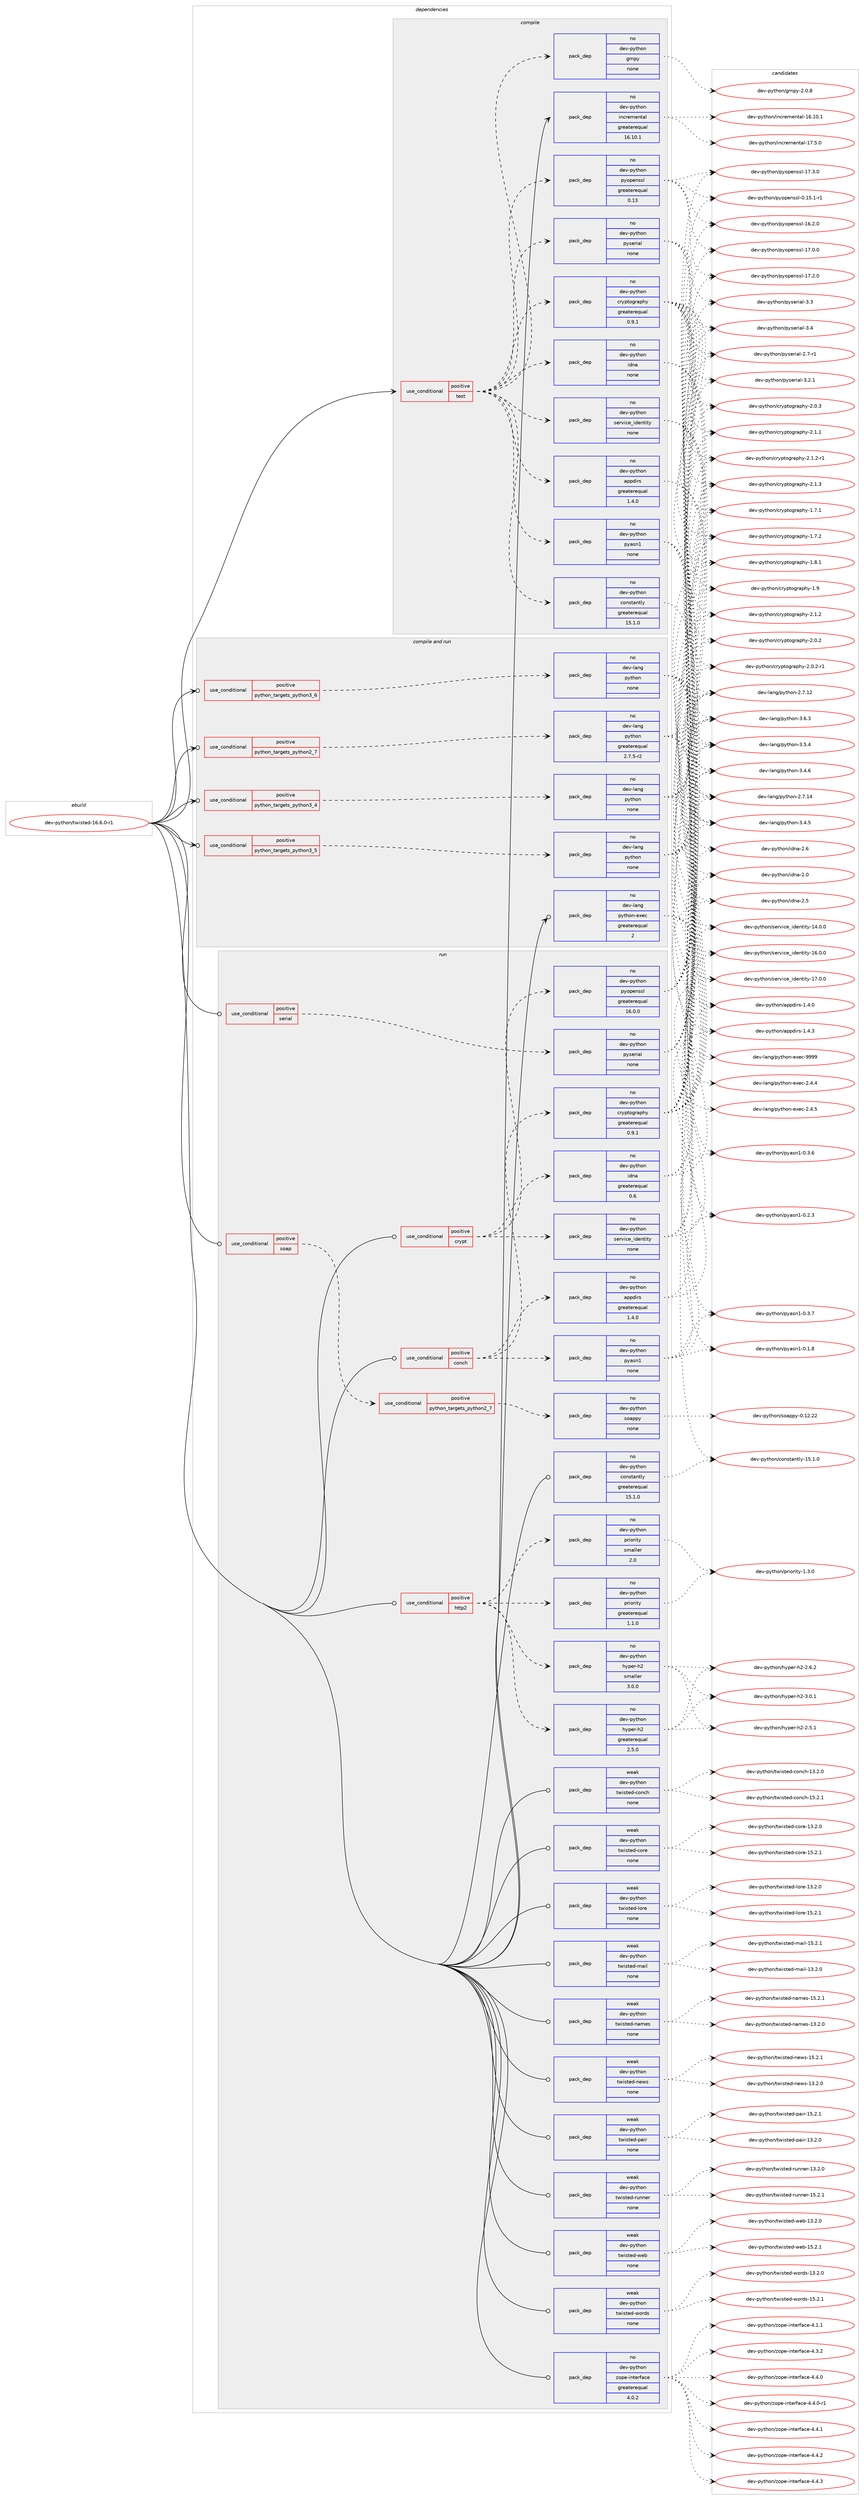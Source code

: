 digraph prolog {

# *************
# Graph options
# *************

newrank=true;
concentrate=true;
compound=true;
graph [rankdir=LR,fontname=Helvetica,fontsize=10,ranksep=1.5];#, ranksep=2.5, nodesep=0.2];
edge  [arrowhead=vee];
node  [fontname=Helvetica,fontsize=10];

# **********
# The ebuild
# **********

subgraph cluster_leftcol {
color=gray;
rank=same;
label=<<i>ebuild</i>>;
id [label="dev-python/twisted-16.6.0-r1", color=red, width=4, href="../dev-python/twisted-16.6.0-r1.svg"];
}

# ****************
# The dependencies
# ****************

subgraph cluster_midcol {
color=gray;
label=<<i>dependencies</i>>;
subgraph cluster_compile {
fillcolor="#eeeeee";
style=filled;
label=<<i>compile</i>>;
subgraph cond43033 {
dependency191432 [label=<<TABLE BORDER="0" CELLBORDER="1" CELLSPACING="0" CELLPADDING="4"><TR><TD ROWSPAN="3" CELLPADDING="10">use_conditional</TD></TR><TR><TD>positive</TD></TR><TR><TD>test</TD></TR></TABLE>>, shape=none, color=red];
subgraph pack144443 {
dependency191433 [label=<<TABLE BORDER="0" CELLBORDER="1" CELLSPACING="0" CELLPADDING="4" WIDTH="220"><TR><TD ROWSPAN="6" CELLPADDING="30">pack_dep</TD></TR><TR><TD WIDTH="110">no</TD></TR><TR><TD>dev-python</TD></TR><TR><TD>gmpy</TD></TR><TR><TD>none</TD></TR><TR><TD></TD></TR></TABLE>>, shape=none, color=blue];
}
dependency191432:e -> dependency191433:w [weight=20,style="dashed",arrowhead="vee"];
subgraph pack144444 {
dependency191434 [label=<<TABLE BORDER="0" CELLBORDER="1" CELLSPACING="0" CELLPADDING="4" WIDTH="220"><TR><TD ROWSPAN="6" CELLPADDING="30">pack_dep</TD></TR><TR><TD WIDTH="110">no</TD></TR><TR><TD>dev-python</TD></TR><TR><TD>pyasn1</TD></TR><TR><TD>none</TD></TR><TR><TD></TD></TR></TABLE>>, shape=none, color=blue];
}
dependency191432:e -> dependency191434:w [weight=20,style="dashed",arrowhead="vee"];
subgraph pack144445 {
dependency191435 [label=<<TABLE BORDER="0" CELLBORDER="1" CELLSPACING="0" CELLPADDING="4" WIDTH="220"><TR><TD ROWSPAN="6" CELLPADDING="30">pack_dep</TD></TR><TR><TD WIDTH="110">no</TD></TR><TR><TD>dev-python</TD></TR><TR><TD>cryptography</TD></TR><TR><TD>greaterequal</TD></TR><TR><TD>0.9.1</TD></TR></TABLE>>, shape=none, color=blue];
}
dependency191432:e -> dependency191435:w [weight=20,style="dashed",arrowhead="vee"];
subgraph pack144446 {
dependency191436 [label=<<TABLE BORDER="0" CELLBORDER="1" CELLSPACING="0" CELLPADDING="4" WIDTH="220"><TR><TD ROWSPAN="6" CELLPADDING="30">pack_dep</TD></TR><TR><TD WIDTH="110">no</TD></TR><TR><TD>dev-python</TD></TR><TR><TD>appdirs</TD></TR><TR><TD>greaterequal</TD></TR><TR><TD>1.4.0</TD></TR></TABLE>>, shape=none, color=blue];
}
dependency191432:e -> dependency191436:w [weight=20,style="dashed",arrowhead="vee"];
subgraph pack144447 {
dependency191437 [label=<<TABLE BORDER="0" CELLBORDER="1" CELLSPACING="0" CELLPADDING="4" WIDTH="220"><TR><TD ROWSPAN="6" CELLPADDING="30">pack_dep</TD></TR><TR><TD WIDTH="110">no</TD></TR><TR><TD>dev-python</TD></TR><TR><TD>pyopenssl</TD></TR><TR><TD>greaterequal</TD></TR><TR><TD>0.13</TD></TR></TABLE>>, shape=none, color=blue];
}
dependency191432:e -> dependency191437:w [weight=20,style="dashed",arrowhead="vee"];
subgraph pack144448 {
dependency191438 [label=<<TABLE BORDER="0" CELLBORDER="1" CELLSPACING="0" CELLPADDING="4" WIDTH="220"><TR><TD ROWSPAN="6" CELLPADDING="30">pack_dep</TD></TR><TR><TD WIDTH="110">no</TD></TR><TR><TD>dev-python</TD></TR><TR><TD>service_identity</TD></TR><TR><TD>none</TD></TR><TR><TD></TD></TR></TABLE>>, shape=none, color=blue];
}
dependency191432:e -> dependency191438:w [weight=20,style="dashed",arrowhead="vee"];
subgraph pack144449 {
dependency191439 [label=<<TABLE BORDER="0" CELLBORDER="1" CELLSPACING="0" CELLPADDING="4" WIDTH="220"><TR><TD ROWSPAN="6" CELLPADDING="30">pack_dep</TD></TR><TR><TD WIDTH="110">no</TD></TR><TR><TD>dev-python</TD></TR><TR><TD>idna</TD></TR><TR><TD>none</TD></TR><TR><TD></TD></TR></TABLE>>, shape=none, color=blue];
}
dependency191432:e -> dependency191439:w [weight=20,style="dashed",arrowhead="vee"];
subgraph pack144450 {
dependency191440 [label=<<TABLE BORDER="0" CELLBORDER="1" CELLSPACING="0" CELLPADDING="4" WIDTH="220"><TR><TD ROWSPAN="6" CELLPADDING="30">pack_dep</TD></TR><TR><TD WIDTH="110">no</TD></TR><TR><TD>dev-python</TD></TR><TR><TD>pyserial</TD></TR><TR><TD>none</TD></TR><TR><TD></TD></TR></TABLE>>, shape=none, color=blue];
}
dependency191432:e -> dependency191440:w [weight=20,style="dashed",arrowhead="vee"];
subgraph pack144451 {
dependency191441 [label=<<TABLE BORDER="0" CELLBORDER="1" CELLSPACING="0" CELLPADDING="4" WIDTH="220"><TR><TD ROWSPAN="6" CELLPADDING="30">pack_dep</TD></TR><TR><TD WIDTH="110">no</TD></TR><TR><TD>dev-python</TD></TR><TR><TD>constantly</TD></TR><TR><TD>greaterequal</TD></TR><TR><TD>15.1.0</TD></TR></TABLE>>, shape=none, color=blue];
}
dependency191432:e -> dependency191441:w [weight=20,style="dashed",arrowhead="vee"];
}
id:e -> dependency191432:w [weight=20,style="solid",arrowhead="vee"];
subgraph pack144452 {
dependency191442 [label=<<TABLE BORDER="0" CELLBORDER="1" CELLSPACING="0" CELLPADDING="4" WIDTH="220"><TR><TD ROWSPAN="6" CELLPADDING="30">pack_dep</TD></TR><TR><TD WIDTH="110">no</TD></TR><TR><TD>dev-python</TD></TR><TR><TD>incremental</TD></TR><TR><TD>greaterequal</TD></TR><TR><TD>16.10.1</TD></TR></TABLE>>, shape=none, color=blue];
}
id:e -> dependency191442:w [weight=20,style="solid",arrowhead="vee"];
}
subgraph cluster_compileandrun {
fillcolor="#eeeeee";
style=filled;
label=<<i>compile and run</i>>;
subgraph cond43034 {
dependency191443 [label=<<TABLE BORDER="0" CELLBORDER="1" CELLSPACING="0" CELLPADDING="4"><TR><TD ROWSPAN="3" CELLPADDING="10">use_conditional</TD></TR><TR><TD>positive</TD></TR><TR><TD>python_targets_python2_7</TD></TR></TABLE>>, shape=none, color=red];
subgraph pack144453 {
dependency191444 [label=<<TABLE BORDER="0" CELLBORDER="1" CELLSPACING="0" CELLPADDING="4" WIDTH="220"><TR><TD ROWSPAN="6" CELLPADDING="30">pack_dep</TD></TR><TR><TD WIDTH="110">no</TD></TR><TR><TD>dev-lang</TD></TR><TR><TD>python</TD></TR><TR><TD>greaterequal</TD></TR><TR><TD>2.7.5-r2</TD></TR></TABLE>>, shape=none, color=blue];
}
dependency191443:e -> dependency191444:w [weight=20,style="dashed",arrowhead="vee"];
}
id:e -> dependency191443:w [weight=20,style="solid",arrowhead="odotvee"];
subgraph cond43035 {
dependency191445 [label=<<TABLE BORDER="0" CELLBORDER="1" CELLSPACING="0" CELLPADDING="4"><TR><TD ROWSPAN="3" CELLPADDING="10">use_conditional</TD></TR><TR><TD>positive</TD></TR><TR><TD>python_targets_python3_4</TD></TR></TABLE>>, shape=none, color=red];
subgraph pack144454 {
dependency191446 [label=<<TABLE BORDER="0" CELLBORDER="1" CELLSPACING="0" CELLPADDING="4" WIDTH="220"><TR><TD ROWSPAN="6" CELLPADDING="30">pack_dep</TD></TR><TR><TD WIDTH="110">no</TD></TR><TR><TD>dev-lang</TD></TR><TR><TD>python</TD></TR><TR><TD>none</TD></TR><TR><TD></TD></TR></TABLE>>, shape=none, color=blue];
}
dependency191445:e -> dependency191446:w [weight=20,style="dashed",arrowhead="vee"];
}
id:e -> dependency191445:w [weight=20,style="solid",arrowhead="odotvee"];
subgraph cond43036 {
dependency191447 [label=<<TABLE BORDER="0" CELLBORDER="1" CELLSPACING="0" CELLPADDING="4"><TR><TD ROWSPAN="3" CELLPADDING="10">use_conditional</TD></TR><TR><TD>positive</TD></TR><TR><TD>python_targets_python3_5</TD></TR></TABLE>>, shape=none, color=red];
subgraph pack144455 {
dependency191448 [label=<<TABLE BORDER="0" CELLBORDER="1" CELLSPACING="0" CELLPADDING="4" WIDTH="220"><TR><TD ROWSPAN="6" CELLPADDING="30">pack_dep</TD></TR><TR><TD WIDTH="110">no</TD></TR><TR><TD>dev-lang</TD></TR><TR><TD>python</TD></TR><TR><TD>none</TD></TR><TR><TD></TD></TR></TABLE>>, shape=none, color=blue];
}
dependency191447:e -> dependency191448:w [weight=20,style="dashed",arrowhead="vee"];
}
id:e -> dependency191447:w [weight=20,style="solid",arrowhead="odotvee"];
subgraph cond43037 {
dependency191449 [label=<<TABLE BORDER="0" CELLBORDER="1" CELLSPACING="0" CELLPADDING="4"><TR><TD ROWSPAN="3" CELLPADDING="10">use_conditional</TD></TR><TR><TD>positive</TD></TR><TR><TD>python_targets_python3_6</TD></TR></TABLE>>, shape=none, color=red];
subgraph pack144456 {
dependency191450 [label=<<TABLE BORDER="0" CELLBORDER="1" CELLSPACING="0" CELLPADDING="4" WIDTH="220"><TR><TD ROWSPAN="6" CELLPADDING="30">pack_dep</TD></TR><TR><TD WIDTH="110">no</TD></TR><TR><TD>dev-lang</TD></TR><TR><TD>python</TD></TR><TR><TD>none</TD></TR><TR><TD></TD></TR></TABLE>>, shape=none, color=blue];
}
dependency191449:e -> dependency191450:w [weight=20,style="dashed",arrowhead="vee"];
}
id:e -> dependency191449:w [weight=20,style="solid",arrowhead="odotvee"];
subgraph pack144457 {
dependency191451 [label=<<TABLE BORDER="0" CELLBORDER="1" CELLSPACING="0" CELLPADDING="4" WIDTH="220"><TR><TD ROWSPAN="6" CELLPADDING="30">pack_dep</TD></TR><TR><TD WIDTH="110">no</TD></TR><TR><TD>dev-lang</TD></TR><TR><TD>python-exec</TD></TR><TR><TD>greaterequal</TD></TR><TR><TD>2</TD></TR></TABLE>>, shape=none, color=blue];
}
id:e -> dependency191451:w [weight=20,style="solid",arrowhead="odotvee"];
}
subgraph cluster_run {
fillcolor="#eeeeee";
style=filled;
label=<<i>run</i>>;
subgraph cond43038 {
dependency191452 [label=<<TABLE BORDER="0" CELLBORDER="1" CELLSPACING="0" CELLPADDING="4"><TR><TD ROWSPAN="3" CELLPADDING="10">use_conditional</TD></TR><TR><TD>positive</TD></TR><TR><TD>conch</TD></TR></TABLE>>, shape=none, color=red];
subgraph pack144458 {
dependency191453 [label=<<TABLE BORDER="0" CELLBORDER="1" CELLSPACING="0" CELLPADDING="4" WIDTH="220"><TR><TD ROWSPAN="6" CELLPADDING="30">pack_dep</TD></TR><TR><TD WIDTH="110">no</TD></TR><TR><TD>dev-python</TD></TR><TR><TD>pyasn1</TD></TR><TR><TD>none</TD></TR><TR><TD></TD></TR></TABLE>>, shape=none, color=blue];
}
dependency191452:e -> dependency191453:w [weight=20,style="dashed",arrowhead="vee"];
subgraph pack144459 {
dependency191454 [label=<<TABLE BORDER="0" CELLBORDER="1" CELLSPACING="0" CELLPADDING="4" WIDTH="220"><TR><TD ROWSPAN="6" CELLPADDING="30">pack_dep</TD></TR><TR><TD WIDTH="110">no</TD></TR><TR><TD>dev-python</TD></TR><TR><TD>cryptography</TD></TR><TR><TD>greaterequal</TD></TR><TR><TD>0.9.1</TD></TR></TABLE>>, shape=none, color=blue];
}
dependency191452:e -> dependency191454:w [weight=20,style="dashed",arrowhead="vee"];
subgraph pack144460 {
dependency191455 [label=<<TABLE BORDER="0" CELLBORDER="1" CELLSPACING="0" CELLPADDING="4" WIDTH="220"><TR><TD ROWSPAN="6" CELLPADDING="30">pack_dep</TD></TR><TR><TD WIDTH="110">no</TD></TR><TR><TD>dev-python</TD></TR><TR><TD>appdirs</TD></TR><TR><TD>greaterequal</TD></TR><TR><TD>1.4.0</TD></TR></TABLE>>, shape=none, color=blue];
}
dependency191452:e -> dependency191455:w [weight=20,style="dashed",arrowhead="vee"];
}
id:e -> dependency191452:w [weight=20,style="solid",arrowhead="odot"];
subgraph cond43039 {
dependency191456 [label=<<TABLE BORDER="0" CELLBORDER="1" CELLSPACING="0" CELLPADDING="4"><TR><TD ROWSPAN="3" CELLPADDING="10">use_conditional</TD></TR><TR><TD>positive</TD></TR><TR><TD>crypt</TD></TR></TABLE>>, shape=none, color=red];
subgraph pack144461 {
dependency191457 [label=<<TABLE BORDER="0" CELLBORDER="1" CELLSPACING="0" CELLPADDING="4" WIDTH="220"><TR><TD ROWSPAN="6" CELLPADDING="30">pack_dep</TD></TR><TR><TD WIDTH="110">no</TD></TR><TR><TD>dev-python</TD></TR><TR><TD>pyopenssl</TD></TR><TR><TD>greaterequal</TD></TR><TR><TD>16.0.0</TD></TR></TABLE>>, shape=none, color=blue];
}
dependency191456:e -> dependency191457:w [weight=20,style="dashed",arrowhead="vee"];
subgraph pack144462 {
dependency191458 [label=<<TABLE BORDER="0" CELLBORDER="1" CELLSPACING="0" CELLPADDING="4" WIDTH="220"><TR><TD ROWSPAN="6" CELLPADDING="30">pack_dep</TD></TR><TR><TD WIDTH="110">no</TD></TR><TR><TD>dev-python</TD></TR><TR><TD>service_identity</TD></TR><TR><TD>none</TD></TR><TR><TD></TD></TR></TABLE>>, shape=none, color=blue];
}
dependency191456:e -> dependency191458:w [weight=20,style="dashed",arrowhead="vee"];
subgraph pack144463 {
dependency191459 [label=<<TABLE BORDER="0" CELLBORDER="1" CELLSPACING="0" CELLPADDING="4" WIDTH="220"><TR><TD ROWSPAN="6" CELLPADDING="30">pack_dep</TD></TR><TR><TD WIDTH="110">no</TD></TR><TR><TD>dev-python</TD></TR><TR><TD>idna</TD></TR><TR><TD>greaterequal</TD></TR><TR><TD>0.6</TD></TR></TABLE>>, shape=none, color=blue];
}
dependency191456:e -> dependency191459:w [weight=20,style="dashed",arrowhead="vee"];
}
id:e -> dependency191456:w [weight=20,style="solid",arrowhead="odot"];
subgraph cond43040 {
dependency191460 [label=<<TABLE BORDER="0" CELLBORDER="1" CELLSPACING="0" CELLPADDING="4"><TR><TD ROWSPAN="3" CELLPADDING="10">use_conditional</TD></TR><TR><TD>positive</TD></TR><TR><TD>http2</TD></TR></TABLE>>, shape=none, color=red];
subgraph pack144464 {
dependency191461 [label=<<TABLE BORDER="0" CELLBORDER="1" CELLSPACING="0" CELLPADDING="4" WIDTH="220"><TR><TD ROWSPAN="6" CELLPADDING="30">pack_dep</TD></TR><TR><TD WIDTH="110">no</TD></TR><TR><TD>dev-python</TD></TR><TR><TD>hyper-h2</TD></TR><TR><TD>greaterequal</TD></TR><TR><TD>2.5.0</TD></TR></TABLE>>, shape=none, color=blue];
}
dependency191460:e -> dependency191461:w [weight=20,style="dashed",arrowhead="vee"];
subgraph pack144465 {
dependency191462 [label=<<TABLE BORDER="0" CELLBORDER="1" CELLSPACING="0" CELLPADDING="4" WIDTH="220"><TR><TD ROWSPAN="6" CELLPADDING="30">pack_dep</TD></TR><TR><TD WIDTH="110">no</TD></TR><TR><TD>dev-python</TD></TR><TR><TD>hyper-h2</TD></TR><TR><TD>smaller</TD></TR><TR><TD>3.0.0</TD></TR></TABLE>>, shape=none, color=blue];
}
dependency191460:e -> dependency191462:w [weight=20,style="dashed",arrowhead="vee"];
subgraph pack144466 {
dependency191463 [label=<<TABLE BORDER="0" CELLBORDER="1" CELLSPACING="0" CELLPADDING="4" WIDTH="220"><TR><TD ROWSPAN="6" CELLPADDING="30">pack_dep</TD></TR><TR><TD WIDTH="110">no</TD></TR><TR><TD>dev-python</TD></TR><TR><TD>priority</TD></TR><TR><TD>greaterequal</TD></TR><TR><TD>1.1.0</TD></TR></TABLE>>, shape=none, color=blue];
}
dependency191460:e -> dependency191463:w [weight=20,style="dashed",arrowhead="vee"];
subgraph pack144467 {
dependency191464 [label=<<TABLE BORDER="0" CELLBORDER="1" CELLSPACING="0" CELLPADDING="4" WIDTH="220"><TR><TD ROWSPAN="6" CELLPADDING="30">pack_dep</TD></TR><TR><TD WIDTH="110">no</TD></TR><TR><TD>dev-python</TD></TR><TR><TD>priority</TD></TR><TR><TD>smaller</TD></TR><TR><TD>2.0</TD></TR></TABLE>>, shape=none, color=blue];
}
dependency191460:e -> dependency191464:w [weight=20,style="dashed",arrowhead="vee"];
}
id:e -> dependency191460:w [weight=20,style="solid",arrowhead="odot"];
subgraph cond43041 {
dependency191465 [label=<<TABLE BORDER="0" CELLBORDER="1" CELLSPACING="0" CELLPADDING="4"><TR><TD ROWSPAN="3" CELLPADDING="10">use_conditional</TD></TR><TR><TD>positive</TD></TR><TR><TD>serial</TD></TR></TABLE>>, shape=none, color=red];
subgraph pack144468 {
dependency191466 [label=<<TABLE BORDER="0" CELLBORDER="1" CELLSPACING="0" CELLPADDING="4" WIDTH="220"><TR><TD ROWSPAN="6" CELLPADDING="30">pack_dep</TD></TR><TR><TD WIDTH="110">no</TD></TR><TR><TD>dev-python</TD></TR><TR><TD>pyserial</TD></TR><TR><TD>none</TD></TR><TR><TD></TD></TR></TABLE>>, shape=none, color=blue];
}
dependency191465:e -> dependency191466:w [weight=20,style="dashed",arrowhead="vee"];
}
id:e -> dependency191465:w [weight=20,style="solid",arrowhead="odot"];
subgraph cond43042 {
dependency191467 [label=<<TABLE BORDER="0" CELLBORDER="1" CELLSPACING="0" CELLPADDING="4"><TR><TD ROWSPAN="3" CELLPADDING="10">use_conditional</TD></TR><TR><TD>positive</TD></TR><TR><TD>soap</TD></TR></TABLE>>, shape=none, color=red];
subgraph cond43043 {
dependency191468 [label=<<TABLE BORDER="0" CELLBORDER="1" CELLSPACING="0" CELLPADDING="4"><TR><TD ROWSPAN="3" CELLPADDING="10">use_conditional</TD></TR><TR><TD>positive</TD></TR><TR><TD>python_targets_python2_7</TD></TR></TABLE>>, shape=none, color=red];
subgraph pack144469 {
dependency191469 [label=<<TABLE BORDER="0" CELLBORDER="1" CELLSPACING="0" CELLPADDING="4" WIDTH="220"><TR><TD ROWSPAN="6" CELLPADDING="30">pack_dep</TD></TR><TR><TD WIDTH="110">no</TD></TR><TR><TD>dev-python</TD></TR><TR><TD>soappy</TD></TR><TR><TD>none</TD></TR><TR><TD></TD></TR></TABLE>>, shape=none, color=blue];
}
dependency191468:e -> dependency191469:w [weight=20,style="dashed",arrowhead="vee"];
}
dependency191467:e -> dependency191468:w [weight=20,style="dashed",arrowhead="vee"];
}
id:e -> dependency191467:w [weight=20,style="solid",arrowhead="odot"];
subgraph pack144470 {
dependency191470 [label=<<TABLE BORDER="0" CELLBORDER="1" CELLSPACING="0" CELLPADDING="4" WIDTH="220"><TR><TD ROWSPAN="6" CELLPADDING="30">pack_dep</TD></TR><TR><TD WIDTH="110">no</TD></TR><TR><TD>dev-python</TD></TR><TR><TD>constantly</TD></TR><TR><TD>greaterequal</TD></TR><TR><TD>15.1.0</TD></TR></TABLE>>, shape=none, color=blue];
}
id:e -> dependency191470:w [weight=20,style="solid",arrowhead="odot"];
subgraph pack144471 {
dependency191471 [label=<<TABLE BORDER="0" CELLBORDER="1" CELLSPACING="0" CELLPADDING="4" WIDTH="220"><TR><TD ROWSPAN="6" CELLPADDING="30">pack_dep</TD></TR><TR><TD WIDTH="110">no</TD></TR><TR><TD>dev-python</TD></TR><TR><TD>zope-interface</TD></TR><TR><TD>greaterequal</TD></TR><TR><TD>4.0.2</TD></TR></TABLE>>, shape=none, color=blue];
}
id:e -> dependency191471:w [weight=20,style="solid",arrowhead="odot"];
subgraph pack144472 {
dependency191472 [label=<<TABLE BORDER="0" CELLBORDER="1" CELLSPACING="0" CELLPADDING="4" WIDTH="220"><TR><TD ROWSPAN="6" CELLPADDING="30">pack_dep</TD></TR><TR><TD WIDTH="110">weak</TD></TR><TR><TD>dev-python</TD></TR><TR><TD>twisted-conch</TD></TR><TR><TD>none</TD></TR><TR><TD></TD></TR></TABLE>>, shape=none, color=blue];
}
id:e -> dependency191472:w [weight=20,style="solid",arrowhead="odot"];
subgraph pack144473 {
dependency191473 [label=<<TABLE BORDER="0" CELLBORDER="1" CELLSPACING="0" CELLPADDING="4" WIDTH="220"><TR><TD ROWSPAN="6" CELLPADDING="30">pack_dep</TD></TR><TR><TD WIDTH="110">weak</TD></TR><TR><TD>dev-python</TD></TR><TR><TD>twisted-core</TD></TR><TR><TD>none</TD></TR><TR><TD></TD></TR></TABLE>>, shape=none, color=blue];
}
id:e -> dependency191473:w [weight=20,style="solid",arrowhead="odot"];
subgraph pack144474 {
dependency191474 [label=<<TABLE BORDER="0" CELLBORDER="1" CELLSPACING="0" CELLPADDING="4" WIDTH="220"><TR><TD ROWSPAN="6" CELLPADDING="30">pack_dep</TD></TR><TR><TD WIDTH="110">weak</TD></TR><TR><TD>dev-python</TD></TR><TR><TD>twisted-lore</TD></TR><TR><TD>none</TD></TR><TR><TD></TD></TR></TABLE>>, shape=none, color=blue];
}
id:e -> dependency191474:w [weight=20,style="solid",arrowhead="odot"];
subgraph pack144475 {
dependency191475 [label=<<TABLE BORDER="0" CELLBORDER="1" CELLSPACING="0" CELLPADDING="4" WIDTH="220"><TR><TD ROWSPAN="6" CELLPADDING="30">pack_dep</TD></TR><TR><TD WIDTH="110">weak</TD></TR><TR><TD>dev-python</TD></TR><TR><TD>twisted-mail</TD></TR><TR><TD>none</TD></TR><TR><TD></TD></TR></TABLE>>, shape=none, color=blue];
}
id:e -> dependency191475:w [weight=20,style="solid",arrowhead="odot"];
subgraph pack144476 {
dependency191476 [label=<<TABLE BORDER="0" CELLBORDER="1" CELLSPACING="0" CELLPADDING="4" WIDTH="220"><TR><TD ROWSPAN="6" CELLPADDING="30">pack_dep</TD></TR><TR><TD WIDTH="110">weak</TD></TR><TR><TD>dev-python</TD></TR><TR><TD>twisted-names</TD></TR><TR><TD>none</TD></TR><TR><TD></TD></TR></TABLE>>, shape=none, color=blue];
}
id:e -> dependency191476:w [weight=20,style="solid",arrowhead="odot"];
subgraph pack144477 {
dependency191477 [label=<<TABLE BORDER="0" CELLBORDER="1" CELLSPACING="0" CELLPADDING="4" WIDTH="220"><TR><TD ROWSPAN="6" CELLPADDING="30">pack_dep</TD></TR><TR><TD WIDTH="110">weak</TD></TR><TR><TD>dev-python</TD></TR><TR><TD>twisted-news</TD></TR><TR><TD>none</TD></TR><TR><TD></TD></TR></TABLE>>, shape=none, color=blue];
}
id:e -> dependency191477:w [weight=20,style="solid",arrowhead="odot"];
subgraph pack144478 {
dependency191478 [label=<<TABLE BORDER="0" CELLBORDER="1" CELLSPACING="0" CELLPADDING="4" WIDTH="220"><TR><TD ROWSPAN="6" CELLPADDING="30">pack_dep</TD></TR><TR><TD WIDTH="110">weak</TD></TR><TR><TD>dev-python</TD></TR><TR><TD>twisted-pair</TD></TR><TR><TD>none</TD></TR><TR><TD></TD></TR></TABLE>>, shape=none, color=blue];
}
id:e -> dependency191478:w [weight=20,style="solid",arrowhead="odot"];
subgraph pack144479 {
dependency191479 [label=<<TABLE BORDER="0" CELLBORDER="1" CELLSPACING="0" CELLPADDING="4" WIDTH="220"><TR><TD ROWSPAN="6" CELLPADDING="30">pack_dep</TD></TR><TR><TD WIDTH="110">weak</TD></TR><TR><TD>dev-python</TD></TR><TR><TD>twisted-runner</TD></TR><TR><TD>none</TD></TR><TR><TD></TD></TR></TABLE>>, shape=none, color=blue];
}
id:e -> dependency191479:w [weight=20,style="solid",arrowhead="odot"];
subgraph pack144480 {
dependency191480 [label=<<TABLE BORDER="0" CELLBORDER="1" CELLSPACING="0" CELLPADDING="4" WIDTH="220"><TR><TD ROWSPAN="6" CELLPADDING="30">pack_dep</TD></TR><TR><TD WIDTH="110">weak</TD></TR><TR><TD>dev-python</TD></TR><TR><TD>twisted-web</TD></TR><TR><TD>none</TD></TR><TR><TD></TD></TR></TABLE>>, shape=none, color=blue];
}
id:e -> dependency191480:w [weight=20,style="solid",arrowhead="odot"];
subgraph pack144481 {
dependency191481 [label=<<TABLE BORDER="0" CELLBORDER="1" CELLSPACING="0" CELLPADDING="4" WIDTH="220"><TR><TD ROWSPAN="6" CELLPADDING="30">pack_dep</TD></TR><TR><TD WIDTH="110">weak</TD></TR><TR><TD>dev-python</TD></TR><TR><TD>twisted-words</TD></TR><TR><TD>none</TD></TR><TR><TD></TD></TR></TABLE>>, shape=none, color=blue];
}
id:e -> dependency191481:w [weight=20,style="solid",arrowhead="odot"];
}
}

# **************
# The candidates
# **************

subgraph cluster_choices {
rank=same;
color=gray;
label=<<i>candidates</i>>;

subgraph choice144443 {
color=black;
nodesep=1;
choice1001011184511212111610411111047103109112121455046484656 [label="dev-python/gmpy-2.0.8", color=red, width=4,href="../dev-python/gmpy-2.0.8.svg"];
dependency191433:e -> choice1001011184511212111610411111047103109112121455046484656:w [style=dotted,weight="100"];
}
subgraph choice144444 {
color=black;
nodesep=1;
choice10010111845112121116104111110471121219711511049454846494656 [label="dev-python/pyasn1-0.1.8", color=red, width=4,href="../dev-python/pyasn1-0.1.8.svg"];
choice10010111845112121116104111110471121219711511049454846504651 [label="dev-python/pyasn1-0.2.3", color=red, width=4,href="../dev-python/pyasn1-0.2.3.svg"];
choice10010111845112121116104111110471121219711511049454846514654 [label="dev-python/pyasn1-0.3.6", color=red, width=4,href="../dev-python/pyasn1-0.3.6.svg"];
choice10010111845112121116104111110471121219711511049454846514655 [label="dev-python/pyasn1-0.3.7", color=red, width=4,href="../dev-python/pyasn1-0.3.7.svg"];
dependency191434:e -> choice10010111845112121116104111110471121219711511049454846494656:w [style=dotted,weight="100"];
dependency191434:e -> choice10010111845112121116104111110471121219711511049454846504651:w [style=dotted,weight="100"];
dependency191434:e -> choice10010111845112121116104111110471121219711511049454846514654:w [style=dotted,weight="100"];
dependency191434:e -> choice10010111845112121116104111110471121219711511049454846514655:w [style=dotted,weight="100"];
}
subgraph choice144445 {
color=black;
nodesep=1;
choice10010111845112121116104111110479911412111211611110311497112104121454946554649 [label="dev-python/cryptography-1.7.1", color=red, width=4,href="../dev-python/cryptography-1.7.1.svg"];
choice10010111845112121116104111110479911412111211611110311497112104121454946554650 [label="dev-python/cryptography-1.7.2", color=red, width=4,href="../dev-python/cryptography-1.7.2.svg"];
choice10010111845112121116104111110479911412111211611110311497112104121454946564649 [label="dev-python/cryptography-1.8.1", color=red, width=4,href="../dev-python/cryptography-1.8.1.svg"];
choice1001011184511212111610411111047991141211121161111031149711210412145494657 [label="dev-python/cryptography-1.9", color=red, width=4,href="../dev-python/cryptography-1.9.svg"];
choice10010111845112121116104111110479911412111211611110311497112104121455046484650 [label="dev-python/cryptography-2.0.2", color=red, width=4,href="../dev-python/cryptography-2.0.2.svg"];
choice100101118451121211161041111104799114121112116111103114971121041214550464846504511449 [label="dev-python/cryptography-2.0.2-r1", color=red, width=4,href="../dev-python/cryptography-2.0.2-r1.svg"];
choice10010111845112121116104111110479911412111211611110311497112104121455046484651 [label="dev-python/cryptography-2.0.3", color=red, width=4,href="../dev-python/cryptography-2.0.3.svg"];
choice10010111845112121116104111110479911412111211611110311497112104121455046494649 [label="dev-python/cryptography-2.1.1", color=red, width=4,href="../dev-python/cryptography-2.1.1.svg"];
choice10010111845112121116104111110479911412111211611110311497112104121455046494650 [label="dev-python/cryptography-2.1.2", color=red, width=4,href="../dev-python/cryptography-2.1.2.svg"];
choice100101118451121211161041111104799114121112116111103114971121041214550464946504511449 [label="dev-python/cryptography-2.1.2-r1", color=red, width=4,href="../dev-python/cryptography-2.1.2-r1.svg"];
choice10010111845112121116104111110479911412111211611110311497112104121455046494651 [label="dev-python/cryptography-2.1.3", color=red, width=4,href="../dev-python/cryptography-2.1.3.svg"];
dependency191435:e -> choice10010111845112121116104111110479911412111211611110311497112104121454946554649:w [style=dotted,weight="100"];
dependency191435:e -> choice10010111845112121116104111110479911412111211611110311497112104121454946554650:w [style=dotted,weight="100"];
dependency191435:e -> choice10010111845112121116104111110479911412111211611110311497112104121454946564649:w [style=dotted,weight="100"];
dependency191435:e -> choice1001011184511212111610411111047991141211121161111031149711210412145494657:w [style=dotted,weight="100"];
dependency191435:e -> choice10010111845112121116104111110479911412111211611110311497112104121455046484650:w [style=dotted,weight="100"];
dependency191435:e -> choice100101118451121211161041111104799114121112116111103114971121041214550464846504511449:w [style=dotted,weight="100"];
dependency191435:e -> choice10010111845112121116104111110479911412111211611110311497112104121455046484651:w [style=dotted,weight="100"];
dependency191435:e -> choice10010111845112121116104111110479911412111211611110311497112104121455046494649:w [style=dotted,weight="100"];
dependency191435:e -> choice10010111845112121116104111110479911412111211611110311497112104121455046494650:w [style=dotted,weight="100"];
dependency191435:e -> choice100101118451121211161041111104799114121112116111103114971121041214550464946504511449:w [style=dotted,weight="100"];
dependency191435:e -> choice10010111845112121116104111110479911412111211611110311497112104121455046494651:w [style=dotted,weight="100"];
}
subgraph choice144446 {
color=black;
nodesep=1;
choice100101118451121211161041111104797112112100105114115454946524648 [label="dev-python/appdirs-1.4.0", color=red, width=4,href="../dev-python/appdirs-1.4.0.svg"];
choice100101118451121211161041111104797112112100105114115454946524651 [label="dev-python/appdirs-1.4.3", color=red, width=4,href="../dev-python/appdirs-1.4.3.svg"];
dependency191436:e -> choice100101118451121211161041111104797112112100105114115454946524648:w [style=dotted,weight="100"];
dependency191436:e -> choice100101118451121211161041111104797112112100105114115454946524651:w [style=dotted,weight="100"];
}
subgraph choice144447 {
color=black;
nodesep=1;
choice1001011184511212111610411111047112121111112101110115115108454846495346494511449 [label="dev-python/pyopenssl-0.15.1-r1", color=red, width=4,href="../dev-python/pyopenssl-0.15.1-r1.svg"];
choice100101118451121211161041111104711212111111210111011511510845495446504648 [label="dev-python/pyopenssl-16.2.0", color=red, width=4,href="../dev-python/pyopenssl-16.2.0.svg"];
choice100101118451121211161041111104711212111111210111011511510845495546484648 [label="dev-python/pyopenssl-17.0.0", color=red, width=4,href="../dev-python/pyopenssl-17.0.0.svg"];
choice100101118451121211161041111104711212111111210111011511510845495546504648 [label="dev-python/pyopenssl-17.2.0", color=red, width=4,href="../dev-python/pyopenssl-17.2.0.svg"];
choice100101118451121211161041111104711212111111210111011511510845495546514648 [label="dev-python/pyopenssl-17.3.0", color=red, width=4,href="../dev-python/pyopenssl-17.3.0.svg"];
dependency191437:e -> choice1001011184511212111610411111047112121111112101110115115108454846495346494511449:w [style=dotted,weight="100"];
dependency191437:e -> choice100101118451121211161041111104711212111111210111011511510845495446504648:w [style=dotted,weight="100"];
dependency191437:e -> choice100101118451121211161041111104711212111111210111011511510845495546484648:w [style=dotted,weight="100"];
dependency191437:e -> choice100101118451121211161041111104711212111111210111011511510845495546504648:w [style=dotted,weight="100"];
dependency191437:e -> choice100101118451121211161041111104711212111111210111011511510845495546514648:w [style=dotted,weight="100"];
}
subgraph choice144448 {
color=black;
nodesep=1;
choice1001011184511212111610411111047115101114118105991019510510010111011610511612145495246484648 [label="dev-python/service_identity-14.0.0", color=red, width=4,href="../dev-python/service_identity-14.0.0.svg"];
choice1001011184511212111610411111047115101114118105991019510510010111011610511612145495446484648 [label="dev-python/service_identity-16.0.0", color=red, width=4,href="../dev-python/service_identity-16.0.0.svg"];
choice1001011184511212111610411111047115101114118105991019510510010111011610511612145495546484648 [label="dev-python/service_identity-17.0.0", color=red, width=4,href="../dev-python/service_identity-17.0.0.svg"];
dependency191438:e -> choice1001011184511212111610411111047115101114118105991019510510010111011610511612145495246484648:w [style=dotted,weight="100"];
dependency191438:e -> choice1001011184511212111610411111047115101114118105991019510510010111011610511612145495446484648:w [style=dotted,weight="100"];
dependency191438:e -> choice1001011184511212111610411111047115101114118105991019510510010111011610511612145495546484648:w [style=dotted,weight="100"];
}
subgraph choice144449 {
color=black;
nodesep=1;
choice10010111845112121116104111110471051001109745504648 [label="dev-python/idna-2.0", color=red, width=4,href="../dev-python/idna-2.0.svg"];
choice10010111845112121116104111110471051001109745504653 [label="dev-python/idna-2.5", color=red, width=4,href="../dev-python/idna-2.5.svg"];
choice10010111845112121116104111110471051001109745504654 [label="dev-python/idna-2.6", color=red, width=4,href="../dev-python/idna-2.6.svg"];
dependency191439:e -> choice10010111845112121116104111110471051001109745504648:w [style=dotted,weight="100"];
dependency191439:e -> choice10010111845112121116104111110471051001109745504653:w [style=dotted,weight="100"];
dependency191439:e -> choice10010111845112121116104111110471051001109745504654:w [style=dotted,weight="100"];
}
subgraph choice144450 {
color=black;
nodesep=1;
choice100101118451121211161041111104711212111510111410597108455046554511449 [label="dev-python/pyserial-2.7-r1", color=red, width=4,href="../dev-python/pyserial-2.7-r1.svg"];
choice100101118451121211161041111104711212111510111410597108455146504649 [label="dev-python/pyserial-3.2.1", color=red, width=4,href="../dev-python/pyserial-3.2.1.svg"];
choice10010111845112121116104111110471121211151011141059710845514651 [label="dev-python/pyserial-3.3", color=red, width=4,href="../dev-python/pyserial-3.3.svg"];
choice10010111845112121116104111110471121211151011141059710845514652 [label="dev-python/pyserial-3.4", color=red, width=4,href="../dev-python/pyserial-3.4.svg"];
dependency191440:e -> choice100101118451121211161041111104711212111510111410597108455046554511449:w [style=dotted,weight="100"];
dependency191440:e -> choice100101118451121211161041111104711212111510111410597108455146504649:w [style=dotted,weight="100"];
dependency191440:e -> choice10010111845112121116104111110471121211151011141059710845514651:w [style=dotted,weight="100"];
dependency191440:e -> choice10010111845112121116104111110471121211151011141059710845514652:w [style=dotted,weight="100"];
}
subgraph choice144451 {
color=black;
nodesep=1;
choice1001011184511212111610411111047991111101151169711011610812145495346494648 [label="dev-python/constantly-15.1.0", color=red, width=4,href="../dev-python/constantly-15.1.0.svg"];
dependency191441:e -> choice1001011184511212111610411111047991111101151169711011610812145495346494648:w [style=dotted,weight="100"];
}
subgraph choice144452 {
color=black;
nodesep=1;
choice100101118451121211161041111104710511099114101109101110116971084549544649484649 [label="dev-python/incremental-16.10.1", color=red, width=4,href="../dev-python/incremental-16.10.1.svg"];
choice1001011184511212111610411111047105110991141011091011101169710845495546534648 [label="dev-python/incremental-17.5.0", color=red, width=4,href="../dev-python/incremental-17.5.0.svg"];
dependency191442:e -> choice100101118451121211161041111104710511099114101109101110116971084549544649484649:w [style=dotted,weight="100"];
dependency191442:e -> choice1001011184511212111610411111047105110991141011091011101169710845495546534648:w [style=dotted,weight="100"];
}
subgraph choice144453 {
color=black;
nodesep=1;
choice10010111845108971101034711212111610411111045504655464950 [label="dev-lang/python-2.7.12", color=red, width=4,href="../dev-lang/python-2.7.12.svg"];
choice10010111845108971101034711212111610411111045504655464952 [label="dev-lang/python-2.7.14", color=red, width=4,href="../dev-lang/python-2.7.14.svg"];
choice100101118451089711010347112121116104111110455146524653 [label="dev-lang/python-3.4.5", color=red, width=4,href="../dev-lang/python-3.4.5.svg"];
choice100101118451089711010347112121116104111110455146524654 [label="dev-lang/python-3.4.6", color=red, width=4,href="../dev-lang/python-3.4.6.svg"];
choice100101118451089711010347112121116104111110455146534652 [label="dev-lang/python-3.5.4", color=red, width=4,href="../dev-lang/python-3.5.4.svg"];
choice100101118451089711010347112121116104111110455146544651 [label="dev-lang/python-3.6.3", color=red, width=4,href="../dev-lang/python-3.6.3.svg"];
dependency191444:e -> choice10010111845108971101034711212111610411111045504655464950:w [style=dotted,weight="100"];
dependency191444:e -> choice10010111845108971101034711212111610411111045504655464952:w [style=dotted,weight="100"];
dependency191444:e -> choice100101118451089711010347112121116104111110455146524653:w [style=dotted,weight="100"];
dependency191444:e -> choice100101118451089711010347112121116104111110455146524654:w [style=dotted,weight="100"];
dependency191444:e -> choice100101118451089711010347112121116104111110455146534652:w [style=dotted,weight="100"];
dependency191444:e -> choice100101118451089711010347112121116104111110455146544651:w [style=dotted,weight="100"];
}
subgraph choice144454 {
color=black;
nodesep=1;
choice10010111845108971101034711212111610411111045504655464950 [label="dev-lang/python-2.7.12", color=red, width=4,href="../dev-lang/python-2.7.12.svg"];
choice10010111845108971101034711212111610411111045504655464952 [label="dev-lang/python-2.7.14", color=red, width=4,href="../dev-lang/python-2.7.14.svg"];
choice100101118451089711010347112121116104111110455146524653 [label="dev-lang/python-3.4.5", color=red, width=4,href="../dev-lang/python-3.4.5.svg"];
choice100101118451089711010347112121116104111110455146524654 [label="dev-lang/python-3.4.6", color=red, width=4,href="../dev-lang/python-3.4.6.svg"];
choice100101118451089711010347112121116104111110455146534652 [label="dev-lang/python-3.5.4", color=red, width=4,href="../dev-lang/python-3.5.4.svg"];
choice100101118451089711010347112121116104111110455146544651 [label="dev-lang/python-3.6.3", color=red, width=4,href="../dev-lang/python-3.6.3.svg"];
dependency191446:e -> choice10010111845108971101034711212111610411111045504655464950:w [style=dotted,weight="100"];
dependency191446:e -> choice10010111845108971101034711212111610411111045504655464952:w [style=dotted,weight="100"];
dependency191446:e -> choice100101118451089711010347112121116104111110455146524653:w [style=dotted,weight="100"];
dependency191446:e -> choice100101118451089711010347112121116104111110455146524654:w [style=dotted,weight="100"];
dependency191446:e -> choice100101118451089711010347112121116104111110455146534652:w [style=dotted,weight="100"];
dependency191446:e -> choice100101118451089711010347112121116104111110455146544651:w [style=dotted,weight="100"];
}
subgraph choice144455 {
color=black;
nodesep=1;
choice10010111845108971101034711212111610411111045504655464950 [label="dev-lang/python-2.7.12", color=red, width=4,href="../dev-lang/python-2.7.12.svg"];
choice10010111845108971101034711212111610411111045504655464952 [label="dev-lang/python-2.7.14", color=red, width=4,href="../dev-lang/python-2.7.14.svg"];
choice100101118451089711010347112121116104111110455146524653 [label="dev-lang/python-3.4.5", color=red, width=4,href="../dev-lang/python-3.4.5.svg"];
choice100101118451089711010347112121116104111110455146524654 [label="dev-lang/python-3.4.6", color=red, width=4,href="../dev-lang/python-3.4.6.svg"];
choice100101118451089711010347112121116104111110455146534652 [label="dev-lang/python-3.5.4", color=red, width=4,href="../dev-lang/python-3.5.4.svg"];
choice100101118451089711010347112121116104111110455146544651 [label="dev-lang/python-3.6.3", color=red, width=4,href="../dev-lang/python-3.6.3.svg"];
dependency191448:e -> choice10010111845108971101034711212111610411111045504655464950:w [style=dotted,weight="100"];
dependency191448:e -> choice10010111845108971101034711212111610411111045504655464952:w [style=dotted,weight="100"];
dependency191448:e -> choice100101118451089711010347112121116104111110455146524653:w [style=dotted,weight="100"];
dependency191448:e -> choice100101118451089711010347112121116104111110455146524654:w [style=dotted,weight="100"];
dependency191448:e -> choice100101118451089711010347112121116104111110455146534652:w [style=dotted,weight="100"];
dependency191448:e -> choice100101118451089711010347112121116104111110455146544651:w [style=dotted,weight="100"];
}
subgraph choice144456 {
color=black;
nodesep=1;
choice10010111845108971101034711212111610411111045504655464950 [label="dev-lang/python-2.7.12", color=red, width=4,href="../dev-lang/python-2.7.12.svg"];
choice10010111845108971101034711212111610411111045504655464952 [label="dev-lang/python-2.7.14", color=red, width=4,href="../dev-lang/python-2.7.14.svg"];
choice100101118451089711010347112121116104111110455146524653 [label="dev-lang/python-3.4.5", color=red, width=4,href="../dev-lang/python-3.4.5.svg"];
choice100101118451089711010347112121116104111110455146524654 [label="dev-lang/python-3.4.6", color=red, width=4,href="../dev-lang/python-3.4.6.svg"];
choice100101118451089711010347112121116104111110455146534652 [label="dev-lang/python-3.5.4", color=red, width=4,href="../dev-lang/python-3.5.4.svg"];
choice100101118451089711010347112121116104111110455146544651 [label="dev-lang/python-3.6.3", color=red, width=4,href="../dev-lang/python-3.6.3.svg"];
dependency191450:e -> choice10010111845108971101034711212111610411111045504655464950:w [style=dotted,weight="100"];
dependency191450:e -> choice10010111845108971101034711212111610411111045504655464952:w [style=dotted,weight="100"];
dependency191450:e -> choice100101118451089711010347112121116104111110455146524653:w [style=dotted,weight="100"];
dependency191450:e -> choice100101118451089711010347112121116104111110455146524654:w [style=dotted,weight="100"];
dependency191450:e -> choice100101118451089711010347112121116104111110455146534652:w [style=dotted,weight="100"];
dependency191450:e -> choice100101118451089711010347112121116104111110455146544651:w [style=dotted,weight="100"];
}
subgraph choice144457 {
color=black;
nodesep=1;
choice1001011184510897110103471121211161041111104510112010199455046524652 [label="dev-lang/python-exec-2.4.4", color=red, width=4,href="../dev-lang/python-exec-2.4.4.svg"];
choice1001011184510897110103471121211161041111104510112010199455046524653 [label="dev-lang/python-exec-2.4.5", color=red, width=4,href="../dev-lang/python-exec-2.4.5.svg"];
choice10010111845108971101034711212111610411111045101120101994557575757 [label="dev-lang/python-exec-9999", color=red, width=4,href="../dev-lang/python-exec-9999.svg"];
dependency191451:e -> choice1001011184510897110103471121211161041111104510112010199455046524652:w [style=dotted,weight="100"];
dependency191451:e -> choice1001011184510897110103471121211161041111104510112010199455046524653:w [style=dotted,weight="100"];
dependency191451:e -> choice10010111845108971101034711212111610411111045101120101994557575757:w [style=dotted,weight="100"];
}
subgraph choice144458 {
color=black;
nodesep=1;
choice10010111845112121116104111110471121219711511049454846494656 [label="dev-python/pyasn1-0.1.8", color=red, width=4,href="../dev-python/pyasn1-0.1.8.svg"];
choice10010111845112121116104111110471121219711511049454846504651 [label="dev-python/pyasn1-0.2.3", color=red, width=4,href="../dev-python/pyasn1-0.2.3.svg"];
choice10010111845112121116104111110471121219711511049454846514654 [label="dev-python/pyasn1-0.3.6", color=red, width=4,href="../dev-python/pyasn1-0.3.6.svg"];
choice10010111845112121116104111110471121219711511049454846514655 [label="dev-python/pyasn1-0.3.7", color=red, width=4,href="../dev-python/pyasn1-0.3.7.svg"];
dependency191453:e -> choice10010111845112121116104111110471121219711511049454846494656:w [style=dotted,weight="100"];
dependency191453:e -> choice10010111845112121116104111110471121219711511049454846504651:w [style=dotted,weight="100"];
dependency191453:e -> choice10010111845112121116104111110471121219711511049454846514654:w [style=dotted,weight="100"];
dependency191453:e -> choice10010111845112121116104111110471121219711511049454846514655:w [style=dotted,weight="100"];
}
subgraph choice144459 {
color=black;
nodesep=1;
choice10010111845112121116104111110479911412111211611110311497112104121454946554649 [label="dev-python/cryptography-1.7.1", color=red, width=4,href="../dev-python/cryptography-1.7.1.svg"];
choice10010111845112121116104111110479911412111211611110311497112104121454946554650 [label="dev-python/cryptography-1.7.2", color=red, width=4,href="../dev-python/cryptography-1.7.2.svg"];
choice10010111845112121116104111110479911412111211611110311497112104121454946564649 [label="dev-python/cryptography-1.8.1", color=red, width=4,href="../dev-python/cryptography-1.8.1.svg"];
choice1001011184511212111610411111047991141211121161111031149711210412145494657 [label="dev-python/cryptography-1.9", color=red, width=4,href="../dev-python/cryptography-1.9.svg"];
choice10010111845112121116104111110479911412111211611110311497112104121455046484650 [label="dev-python/cryptography-2.0.2", color=red, width=4,href="../dev-python/cryptography-2.0.2.svg"];
choice100101118451121211161041111104799114121112116111103114971121041214550464846504511449 [label="dev-python/cryptography-2.0.2-r1", color=red, width=4,href="../dev-python/cryptography-2.0.2-r1.svg"];
choice10010111845112121116104111110479911412111211611110311497112104121455046484651 [label="dev-python/cryptography-2.0.3", color=red, width=4,href="../dev-python/cryptography-2.0.3.svg"];
choice10010111845112121116104111110479911412111211611110311497112104121455046494649 [label="dev-python/cryptography-2.1.1", color=red, width=4,href="../dev-python/cryptography-2.1.1.svg"];
choice10010111845112121116104111110479911412111211611110311497112104121455046494650 [label="dev-python/cryptography-2.1.2", color=red, width=4,href="../dev-python/cryptography-2.1.2.svg"];
choice100101118451121211161041111104799114121112116111103114971121041214550464946504511449 [label="dev-python/cryptography-2.1.2-r1", color=red, width=4,href="../dev-python/cryptography-2.1.2-r1.svg"];
choice10010111845112121116104111110479911412111211611110311497112104121455046494651 [label="dev-python/cryptography-2.1.3", color=red, width=4,href="../dev-python/cryptography-2.1.3.svg"];
dependency191454:e -> choice10010111845112121116104111110479911412111211611110311497112104121454946554649:w [style=dotted,weight="100"];
dependency191454:e -> choice10010111845112121116104111110479911412111211611110311497112104121454946554650:w [style=dotted,weight="100"];
dependency191454:e -> choice10010111845112121116104111110479911412111211611110311497112104121454946564649:w [style=dotted,weight="100"];
dependency191454:e -> choice1001011184511212111610411111047991141211121161111031149711210412145494657:w [style=dotted,weight="100"];
dependency191454:e -> choice10010111845112121116104111110479911412111211611110311497112104121455046484650:w [style=dotted,weight="100"];
dependency191454:e -> choice100101118451121211161041111104799114121112116111103114971121041214550464846504511449:w [style=dotted,weight="100"];
dependency191454:e -> choice10010111845112121116104111110479911412111211611110311497112104121455046484651:w [style=dotted,weight="100"];
dependency191454:e -> choice10010111845112121116104111110479911412111211611110311497112104121455046494649:w [style=dotted,weight="100"];
dependency191454:e -> choice10010111845112121116104111110479911412111211611110311497112104121455046494650:w [style=dotted,weight="100"];
dependency191454:e -> choice100101118451121211161041111104799114121112116111103114971121041214550464946504511449:w [style=dotted,weight="100"];
dependency191454:e -> choice10010111845112121116104111110479911412111211611110311497112104121455046494651:w [style=dotted,weight="100"];
}
subgraph choice144460 {
color=black;
nodesep=1;
choice100101118451121211161041111104797112112100105114115454946524648 [label="dev-python/appdirs-1.4.0", color=red, width=4,href="../dev-python/appdirs-1.4.0.svg"];
choice100101118451121211161041111104797112112100105114115454946524651 [label="dev-python/appdirs-1.4.3", color=red, width=4,href="../dev-python/appdirs-1.4.3.svg"];
dependency191455:e -> choice100101118451121211161041111104797112112100105114115454946524648:w [style=dotted,weight="100"];
dependency191455:e -> choice100101118451121211161041111104797112112100105114115454946524651:w [style=dotted,weight="100"];
}
subgraph choice144461 {
color=black;
nodesep=1;
choice1001011184511212111610411111047112121111112101110115115108454846495346494511449 [label="dev-python/pyopenssl-0.15.1-r1", color=red, width=4,href="../dev-python/pyopenssl-0.15.1-r1.svg"];
choice100101118451121211161041111104711212111111210111011511510845495446504648 [label="dev-python/pyopenssl-16.2.0", color=red, width=4,href="../dev-python/pyopenssl-16.2.0.svg"];
choice100101118451121211161041111104711212111111210111011511510845495546484648 [label="dev-python/pyopenssl-17.0.0", color=red, width=4,href="../dev-python/pyopenssl-17.0.0.svg"];
choice100101118451121211161041111104711212111111210111011511510845495546504648 [label="dev-python/pyopenssl-17.2.0", color=red, width=4,href="../dev-python/pyopenssl-17.2.0.svg"];
choice100101118451121211161041111104711212111111210111011511510845495546514648 [label="dev-python/pyopenssl-17.3.0", color=red, width=4,href="../dev-python/pyopenssl-17.3.0.svg"];
dependency191457:e -> choice1001011184511212111610411111047112121111112101110115115108454846495346494511449:w [style=dotted,weight="100"];
dependency191457:e -> choice100101118451121211161041111104711212111111210111011511510845495446504648:w [style=dotted,weight="100"];
dependency191457:e -> choice100101118451121211161041111104711212111111210111011511510845495546484648:w [style=dotted,weight="100"];
dependency191457:e -> choice100101118451121211161041111104711212111111210111011511510845495546504648:w [style=dotted,weight="100"];
dependency191457:e -> choice100101118451121211161041111104711212111111210111011511510845495546514648:w [style=dotted,weight="100"];
}
subgraph choice144462 {
color=black;
nodesep=1;
choice1001011184511212111610411111047115101114118105991019510510010111011610511612145495246484648 [label="dev-python/service_identity-14.0.0", color=red, width=4,href="../dev-python/service_identity-14.0.0.svg"];
choice1001011184511212111610411111047115101114118105991019510510010111011610511612145495446484648 [label="dev-python/service_identity-16.0.0", color=red, width=4,href="../dev-python/service_identity-16.0.0.svg"];
choice1001011184511212111610411111047115101114118105991019510510010111011610511612145495546484648 [label="dev-python/service_identity-17.0.0", color=red, width=4,href="../dev-python/service_identity-17.0.0.svg"];
dependency191458:e -> choice1001011184511212111610411111047115101114118105991019510510010111011610511612145495246484648:w [style=dotted,weight="100"];
dependency191458:e -> choice1001011184511212111610411111047115101114118105991019510510010111011610511612145495446484648:w [style=dotted,weight="100"];
dependency191458:e -> choice1001011184511212111610411111047115101114118105991019510510010111011610511612145495546484648:w [style=dotted,weight="100"];
}
subgraph choice144463 {
color=black;
nodesep=1;
choice10010111845112121116104111110471051001109745504648 [label="dev-python/idna-2.0", color=red, width=4,href="../dev-python/idna-2.0.svg"];
choice10010111845112121116104111110471051001109745504653 [label="dev-python/idna-2.5", color=red, width=4,href="../dev-python/idna-2.5.svg"];
choice10010111845112121116104111110471051001109745504654 [label="dev-python/idna-2.6", color=red, width=4,href="../dev-python/idna-2.6.svg"];
dependency191459:e -> choice10010111845112121116104111110471051001109745504648:w [style=dotted,weight="100"];
dependency191459:e -> choice10010111845112121116104111110471051001109745504653:w [style=dotted,weight="100"];
dependency191459:e -> choice10010111845112121116104111110471051001109745504654:w [style=dotted,weight="100"];
}
subgraph choice144464 {
color=black;
nodesep=1;
choice10010111845112121116104111110471041211121011144510450455046534649 [label="dev-python/hyper-h2-2.5.1", color=red, width=4,href="../dev-python/hyper-h2-2.5.1.svg"];
choice10010111845112121116104111110471041211121011144510450455046544650 [label="dev-python/hyper-h2-2.6.2", color=red, width=4,href="../dev-python/hyper-h2-2.6.2.svg"];
choice10010111845112121116104111110471041211121011144510450455146484649 [label="dev-python/hyper-h2-3.0.1", color=red, width=4,href="../dev-python/hyper-h2-3.0.1.svg"];
dependency191461:e -> choice10010111845112121116104111110471041211121011144510450455046534649:w [style=dotted,weight="100"];
dependency191461:e -> choice10010111845112121116104111110471041211121011144510450455046544650:w [style=dotted,weight="100"];
dependency191461:e -> choice10010111845112121116104111110471041211121011144510450455146484649:w [style=dotted,weight="100"];
}
subgraph choice144465 {
color=black;
nodesep=1;
choice10010111845112121116104111110471041211121011144510450455046534649 [label="dev-python/hyper-h2-2.5.1", color=red, width=4,href="../dev-python/hyper-h2-2.5.1.svg"];
choice10010111845112121116104111110471041211121011144510450455046544650 [label="dev-python/hyper-h2-2.6.2", color=red, width=4,href="../dev-python/hyper-h2-2.6.2.svg"];
choice10010111845112121116104111110471041211121011144510450455146484649 [label="dev-python/hyper-h2-3.0.1", color=red, width=4,href="../dev-python/hyper-h2-3.0.1.svg"];
dependency191462:e -> choice10010111845112121116104111110471041211121011144510450455046534649:w [style=dotted,weight="100"];
dependency191462:e -> choice10010111845112121116104111110471041211121011144510450455046544650:w [style=dotted,weight="100"];
dependency191462:e -> choice10010111845112121116104111110471041211121011144510450455146484649:w [style=dotted,weight="100"];
}
subgraph choice144466 {
color=black;
nodesep=1;
choice1001011184511212111610411111047112114105111114105116121454946514648 [label="dev-python/priority-1.3.0", color=red, width=4,href="../dev-python/priority-1.3.0.svg"];
dependency191463:e -> choice1001011184511212111610411111047112114105111114105116121454946514648:w [style=dotted,weight="100"];
}
subgraph choice144467 {
color=black;
nodesep=1;
choice1001011184511212111610411111047112114105111114105116121454946514648 [label="dev-python/priority-1.3.0", color=red, width=4,href="../dev-python/priority-1.3.0.svg"];
dependency191464:e -> choice1001011184511212111610411111047112114105111114105116121454946514648:w [style=dotted,weight="100"];
}
subgraph choice144468 {
color=black;
nodesep=1;
choice100101118451121211161041111104711212111510111410597108455046554511449 [label="dev-python/pyserial-2.7-r1", color=red, width=4,href="../dev-python/pyserial-2.7-r1.svg"];
choice100101118451121211161041111104711212111510111410597108455146504649 [label="dev-python/pyserial-3.2.1", color=red, width=4,href="../dev-python/pyserial-3.2.1.svg"];
choice10010111845112121116104111110471121211151011141059710845514651 [label="dev-python/pyserial-3.3", color=red, width=4,href="../dev-python/pyserial-3.3.svg"];
choice10010111845112121116104111110471121211151011141059710845514652 [label="dev-python/pyserial-3.4", color=red, width=4,href="../dev-python/pyserial-3.4.svg"];
dependency191466:e -> choice100101118451121211161041111104711212111510111410597108455046554511449:w [style=dotted,weight="100"];
dependency191466:e -> choice100101118451121211161041111104711212111510111410597108455146504649:w [style=dotted,weight="100"];
dependency191466:e -> choice10010111845112121116104111110471121211151011141059710845514651:w [style=dotted,weight="100"];
dependency191466:e -> choice10010111845112121116104111110471121211151011141059710845514652:w [style=dotted,weight="100"];
}
subgraph choice144469 {
color=black;
nodesep=1;
choice1001011184511212111610411111047115111971121121214548464950465050 [label="dev-python/soappy-0.12.22", color=red, width=4,href="../dev-python/soappy-0.12.22.svg"];
dependency191469:e -> choice1001011184511212111610411111047115111971121121214548464950465050:w [style=dotted,weight="100"];
}
subgraph choice144470 {
color=black;
nodesep=1;
choice1001011184511212111610411111047991111101151169711011610812145495346494648 [label="dev-python/constantly-15.1.0", color=red, width=4,href="../dev-python/constantly-15.1.0.svg"];
dependency191470:e -> choice1001011184511212111610411111047991111101151169711011610812145495346494648:w [style=dotted,weight="100"];
}
subgraph choice144471 {
color=black;
nodesep=1;
choice1001011184511212111610411111047122111112101451051101161011141029799101455246494649 [label="dev-python/zope-interface-4.1.1", color=red, width=4,href="../dev-python/zope-interface-4.1.1.svg"];
choice1001011184511212111610411111047122111112101451051101161011141029799101455246514650 [label="dev-python/zope-interface-4.3.2", color=red, width=4,href="../dev-python/zope-interface-4.3.2.svg"];
choice1001011184511212111610411111047122111112101451051101161011141029799101455246524648 [label="dev-python/zope-interface-4.4.0", color=red, width=4,href="../dev-python/zope-interface-4.4.0.svg"];
choice10010111845112121116104111110471221111121014510511011610111410297991014552465246484511449 [label="dev-python/zope-interface-4.4.0-r1", color=red, width=4,href="../dev-python/zope-interface-4.4.0-r1.svg"];
choice1001011184511212111610411111047122111112101451051101161011141029799101455246524649 [label="dev-python/zope-interface-4.4.1", color=red, width=4,href="../dev-python/zope-interface-4.4.1.svg"];
choice1001011184511212111610411111047122111112101451051101161011141029799101455246524650 [label="dev-python/zope-interface-4.4.2", color=red, width=4,href="../dev-python/zope-interface-4.4.2.svg"];
choice1001011184511212111610411111047122111112101451051101161011141029799101455246524651 [label="dev-python/zope-interface-4.4.3", color=red, width=4,href="../dev-python/zope-interface-4.4.3.svg"];
dependency191471:e -> choice1001011184511212111610411111047122111112101451051101161011141029799101455246494649:w [style=dotted,weight="100"];
dependency191471:e -> choice1001011184511212111610411111047122111112101451051101161011141029799101455246514650:w [style=dotted,weight="100"];
dependency191471:e -> choice1001011184511212111610411111047122111112101451051101161011141029799101455246524648:w [style=dotted,weight="100"];
dependency191471:e -> choice10010111845112121116104111110471221111121014510511011610111410297991014552465246484511449:w [style=dotted,weight="100"];
dependency191471:e -> choice1001011184511212111610411111047122111112101451051101161011141029799101455246524649:w [style=dotted,weight="100"];
dependency191471:e -> choice1001011184511212111610411111047122111112101451051101161011141029799101455246524650:w [style=dotted,weight="100"];
dependency191471:e -> choice1001011184511212111610411111047122111112101451051101161011141029799101455246524651:w [style=dotted,weight="100"];
}
subgraph choice144472 {
color=black;
nodesep=1;
choice100101118451121211161041111104711611910511511610110045991111109910445495146504648 [label="dev-python/twisted-conch-13.2.0", color=red, width=4,href="../dev-python/twisted-conch-13.2.0.svg"];
choice100101118451121211161041111104711611910511511610110045991111109910445495346504649 [label="dev-python/twisted-conch-15.2.1", color=red, width=4,href="../dev-python/twisted-conch-15.2.1.svg"];
dependency191472:e -> choice100101118451121211161041111104711611910511511610110045991111109910445495146504648:w [style=dotted,weight="100"];
dependency191472:e -> choice100101118451121211161041111104711611910511511610110045991111109910445495346504649:w [style=dotted,weight="100"];
}
subgraph choice144473 {
color=black;
nodesep=1;
choice1001011184511212111610411111047116119105115116101100459911111410145495146504648 [label="dev-python/twisted-core-13.2.0", color=red, width=4,href="../dev-python/twisted-core-13.2.0.svg"];
choice1001011184511212111610411111047116119105115116101100459911111410145495346504649 [label="dev-python/twisted-core-15.2.1", color=red, width=4,href="../dev-python/twisted-core-15.2.1.svg"];
dependency191473:e -> choice1001011184511212111610411111047116119105115116101100459911111410145495146504648:w [style=dotted,weight="100"];
dependency191473:e -> choice1001011184511212111610411111047116119105115116101100459911111410145495346504649:w [style=dotted,weight="100"];
}
subgraph choice144474 {
color=black;
nodesep=1;
choice10010111845112121116104111110471161191051151161011004510811111410145495146504648 [label="dev-python/twisted-lore-13.2.0", color=red, width=4,href="../dev-python/twisted-lore-13.2.0.svg"];
choice10010111845112121116104111110471161191051151161011004510811111410145495346504649 [label="dev-python/twisted-lore-15.2.1", color=red, width=4,href="../dev-python/twisted-lore-15.2.1.svg"];
dependency191474:e -> choice10010111845112121116104111110471161191051151161011004510811111410145495146504648:w [style=dotted,weight="100"];
dependency191474:e -> choice10010111845112121116104111110471161191051151161011004510811111410145495346504649:w [style=dotted,weight="100"];
}
subgraph choice144475 {
color=black;
nodesep=1;
choice1001011184511212111610411111047116119105115116101100451099710510845495146504648 [label="dev-python/twisted-mail-13.2.0", color=red, width=4,href="../dev-python/twisted-mail-13.2.0.svg"];
choice1001011184511212111610411111047116119105115116101100451099710510845495346504649 [label="dev-python/twisted-mail-15.2.1", color=red, width=4,href="../dev-python/twisted-mail-15.2.1.svg"];
dependency191475:e -> choice1001011184511212111610411111047116119105115116101100451099710510845495146504648:w [style=dotted,weight="100"];
dependency191475:e -> choice1001011184511212111610411111047116119105115116101100451099710510845495346504649:w [style=dotted,weight="100"];
}
subgraph choice144476 {
color=black;
nodesep=1;
choice1001011184511212111610411111047116119105115116101100451109710910111545495146504648 [label="dev-python/twisted-names-13.2.0", color=red, width=4,href="../dev-python/twisted-names-13.2.0.svg"];
choice1001011184511212111610411111047116119105115116101100451109710910111545495346504649 [label="dev-python/twisted-names-15.2.1", color=red, width=4,href="../dev-python/twisted-names-15.2.1.svg"];
dependency191476:e -> choice1001011184511212111610411111047116119105115116101100451109710910111545495146504648:w [style=dotted,weight="100"];
dependency191476:e -> choice1001011184511212111610411111047116119105115116101100451109710910111545495346504649:w [style=dotted,weight="100"];
}
subgraph choice144477 {
color=black;
nodesep=1;
choice10010111845112121116104111110471161191051151161011004511010111911545495146504648 [label="dev-python/twisted-news-13.2.0", color=red, width=4,href="../dev-python/twisted-news-13.2.0.svg"];
choice10010111845112121116104111110471161191051151161011004511010111911545495346504649 [label="dev-python/twisted-news-15.2.1", color=red, width=4,href="../dev-python/twisted-news-15.2.1.svg"];
dependency191477:e -> choice10010111845112121116104111110471161191051151161011004511010111911545495146504648:w [style=dotted,weight="100"];
dependency191477:e -> choice10010111845112121116104111110471161191051151161011004511010111911545495346504649:w [style=dotted,weight="100"];
}
subgraph choice144478 {
color=black;
nodesep=1;
choice1001011184511212111610411111047116119105115116101100451129710511445495146504648 [label="dev-python/twisted-pair-13.2.0", color=red, width=4,href="../dev-python/twisted-pair-13.2.0.svg"];
choice1001011184511212111610411111047116119105115116101100451129710511445495346504649 [label="dev-python/twisted-pair-15.2.1", color=red, width=4,href="../dev-python/twisted-pair-15.2.1.svg"];
dependency191478:e -> choice1001011184511212111610411111047116119105115116101100451129710511445495146504648:w [style=dotted,weight="100"];
dependency191478:e -> choice1001011184511212111610411111047116119105115116101100451129710511445495346504649:w [style=dotted,weight="100"];
}
subgraph choice144479 {
color=black;
nodesep=1;
choice10010111845112121116104111110471161191051151161011004511411711011010111445495146504648 [label="dev-python/twisted-runner-13.2.0", color=red, width=4,href="../dev-python/twisted-runner-13.2.0.svg"];
choice10010111845112121116104111110471161191051151161011004511411711011010111445495346504649 [label="dev-python/twisted-runner-15.2.1", color=red, width=4,href="../dev-python/twisted-runner-15.2.1.svg"];
dependency191479:e -> choice10010111845112121116104111110471161191051151161011004511411711011010111445495146504648:w [style=dotted,weight="100"];
dependency191479:e -> choice10010111845112121116104111110471161191051151161011004511411711011010111445495346504649:w [style=dotted,weight="100"];
}
subgraph choice144480 {
color=black;
nodesep=1;
choice1001011184511212111610411111047116119105115116101100451191019845495146504648 [label="dev-python/twisted-web-13.2.0", color=red, width=4,href="../dev-python/twisted-web-13.2.0.svg"];
choice1001011184511212111610411111047116119105115116101100451191019845495346504649 [label="dev-python/twisted-web-15.2.1", color=red, width=4,href="../dev-python/twisted-web-15.2.1.svg"];
dependency191480:e -> choice1001011184511212111610411111047116119105115116101100451191019845495146504648:w [style=dotted,weight="100"];
dependency191480:e -> choice1001011184511212111610411111047116119105115116101100451191019845495346504649:w [style=dotted,weight="100"];
}
subgraph choice144481 {
color=black;
nodesep=1;
choice10010111845112121116104111110471161191051151161011004511911111410011545495146504648 [label="dev-python/twisted-words-13.2.0", color=red, width=4,href="../dev-python/twisted-words-13.2.0.svg"];
choice10010111845112121116104111110471161191051151161011004511911111410011545495346504649 [label="dev-python/twisted-words-15.2.1", color=red, width=4,href="../dev-python/twisted-words-15.2.1.svg"];
dependency191481:e -> choice10010111845112121116104111110471161191051151161011004511911111410011545495146504648:w [style=dotted,weight="100"];
dependency191481:e -> choice10010111845112121116104111110471161191051151161011004511911111410011545495346504649:w [style=dotted,weight="100"];
}
}

}
